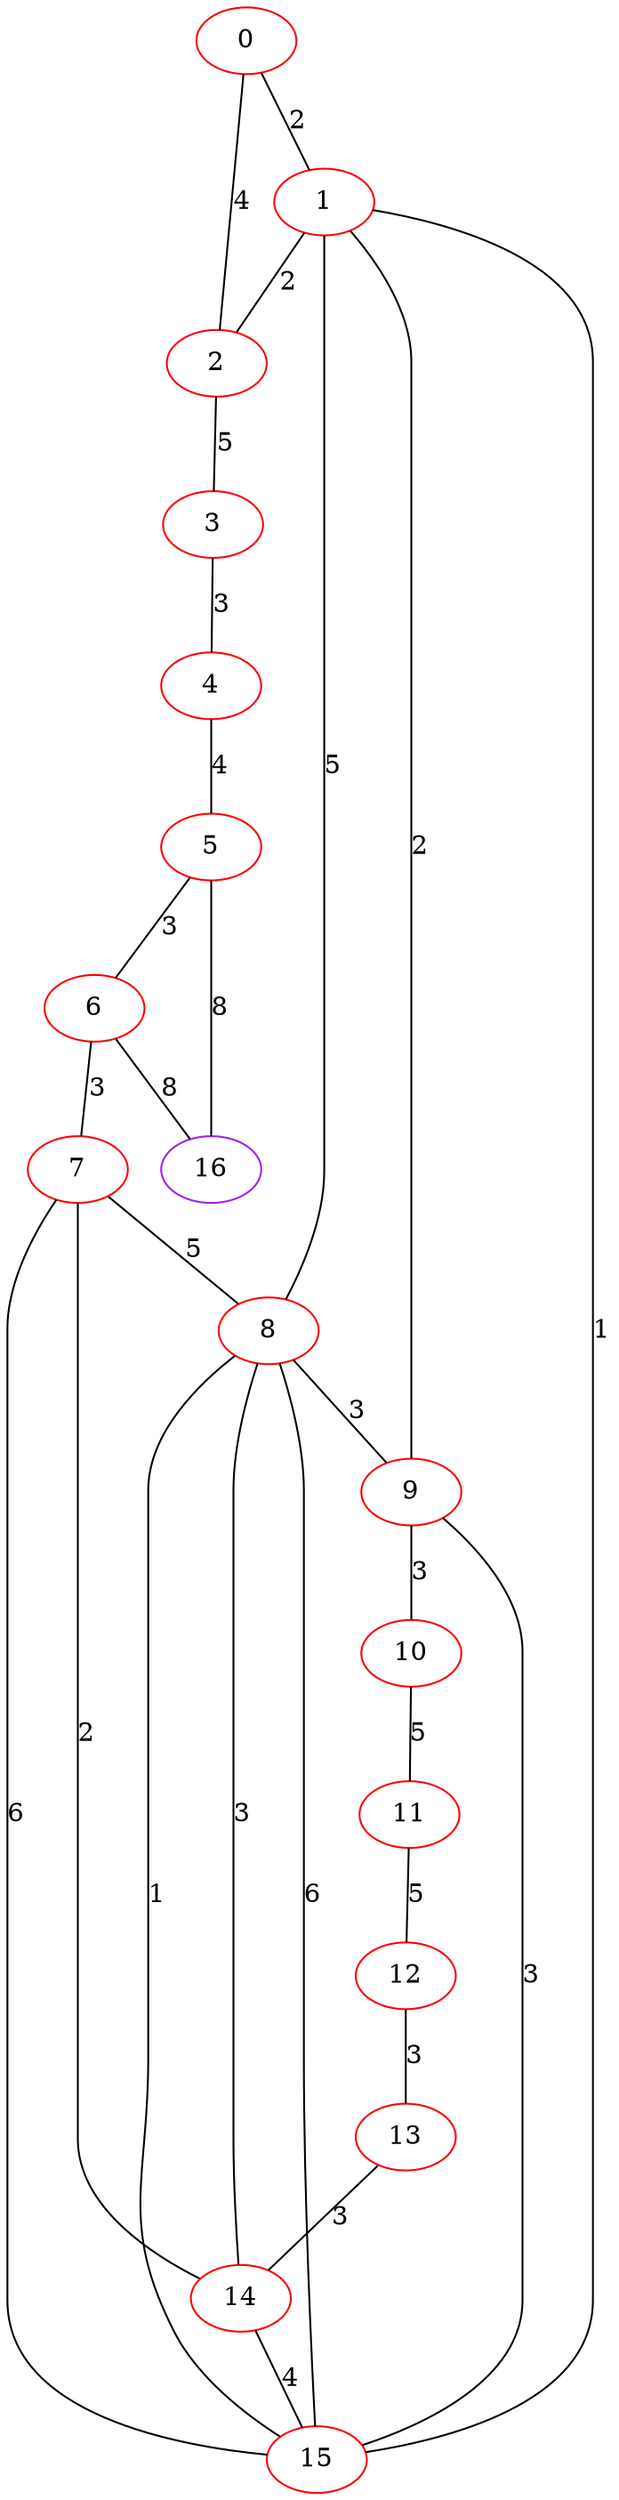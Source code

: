 graph "" {
0 [color=red, weight=1];
1 [color=red, weight=1];
2 [color=red, weight=1];
3 [color=red, weight=1];
4 [color=red, weight=1];
5 [color=red, weight=1];
6 [color=red, weight=1];
7 [color=red, weight=1];
8 [color=red, weight=1];
9 [color=red, weight=1];
10 [color=red, weight=1];
11 [color=red, weight=1];
12 [color=red, weight=1];
13 [color=red, weight=1];
14 [color=red, weight=1];
15 [color=red, weight=1];
16 [color=purple, weight=4];
0 -- 1  [key=0, label=2];
0 -- 2  [key=0, label=4];
1 -- 8  [key=0, label=5];
1 -- 2  [key=0, label=2];
1 -- 15  [key=0, label=1];
1 -- 9  [key=0, label=2];
2 -- 3  [key=0, label=5];
3 -- 4  [key=0, label=3];
4 -- 5  [key=0, label=4];
5 -- 16  [key=0, label=8];
5 -- 6  [key=0, label=3];
6 -- 16  [key=0, label=8];
6 -- 7  [key=0, label=3];
7 -- 8  [key=0, label=5];
7 -- 14  [key=0, label=2];
7 -- 15  [key=0, label=6];
8 -- 15  [key=0, label=1];
8 -- 15  [key=1, label=6];
8 -- 9  [key=0, label=3];
8 -- 14  [key=0, label=3];
9 -- 10  [key=0, label=3];
9 -- 15  [key=0, label=3];
10 -- 11  [key=0, label=5];
11 -- 12  [key=0, label=5];
12 -- 13  [key=0, label=3];
13 -- 14  [key=0, label=3];
14 -- 15  [key=0, label=4];
}
